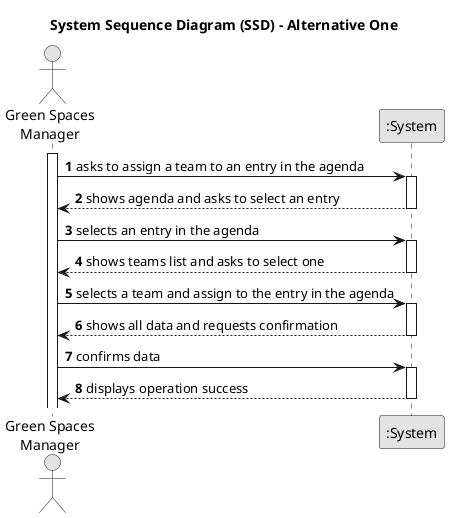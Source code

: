 @startuml
skinparam monochrome true
skinparam packageStyle rectangle
skinparam shadowing false

title System Sequence Diagram (SSD) - Alternative One

autonumber

actor "Green Spaces\nManager" as GSM
participant ":System" as System

activate GSM

    GSM -> System : asks to assign a team to an entry in the agenda
    activate System

        System --> GSM : shows agenda and asks to select an entry
    deactivate System

    GSM -> System : selects an entry in the agenda
    activate System

        System --> GSM : shows teams list and asks to select one
    deactivate System

    GSM -> System : selects a team and assign to the entry in the agenda
    activate System

        System --> GSM : shows all data and requests confirmation
    deactivate System

    GSM -> System : confirms data
    activate System

        System --> GSM : displays operation success
    deactivate System

@enduml